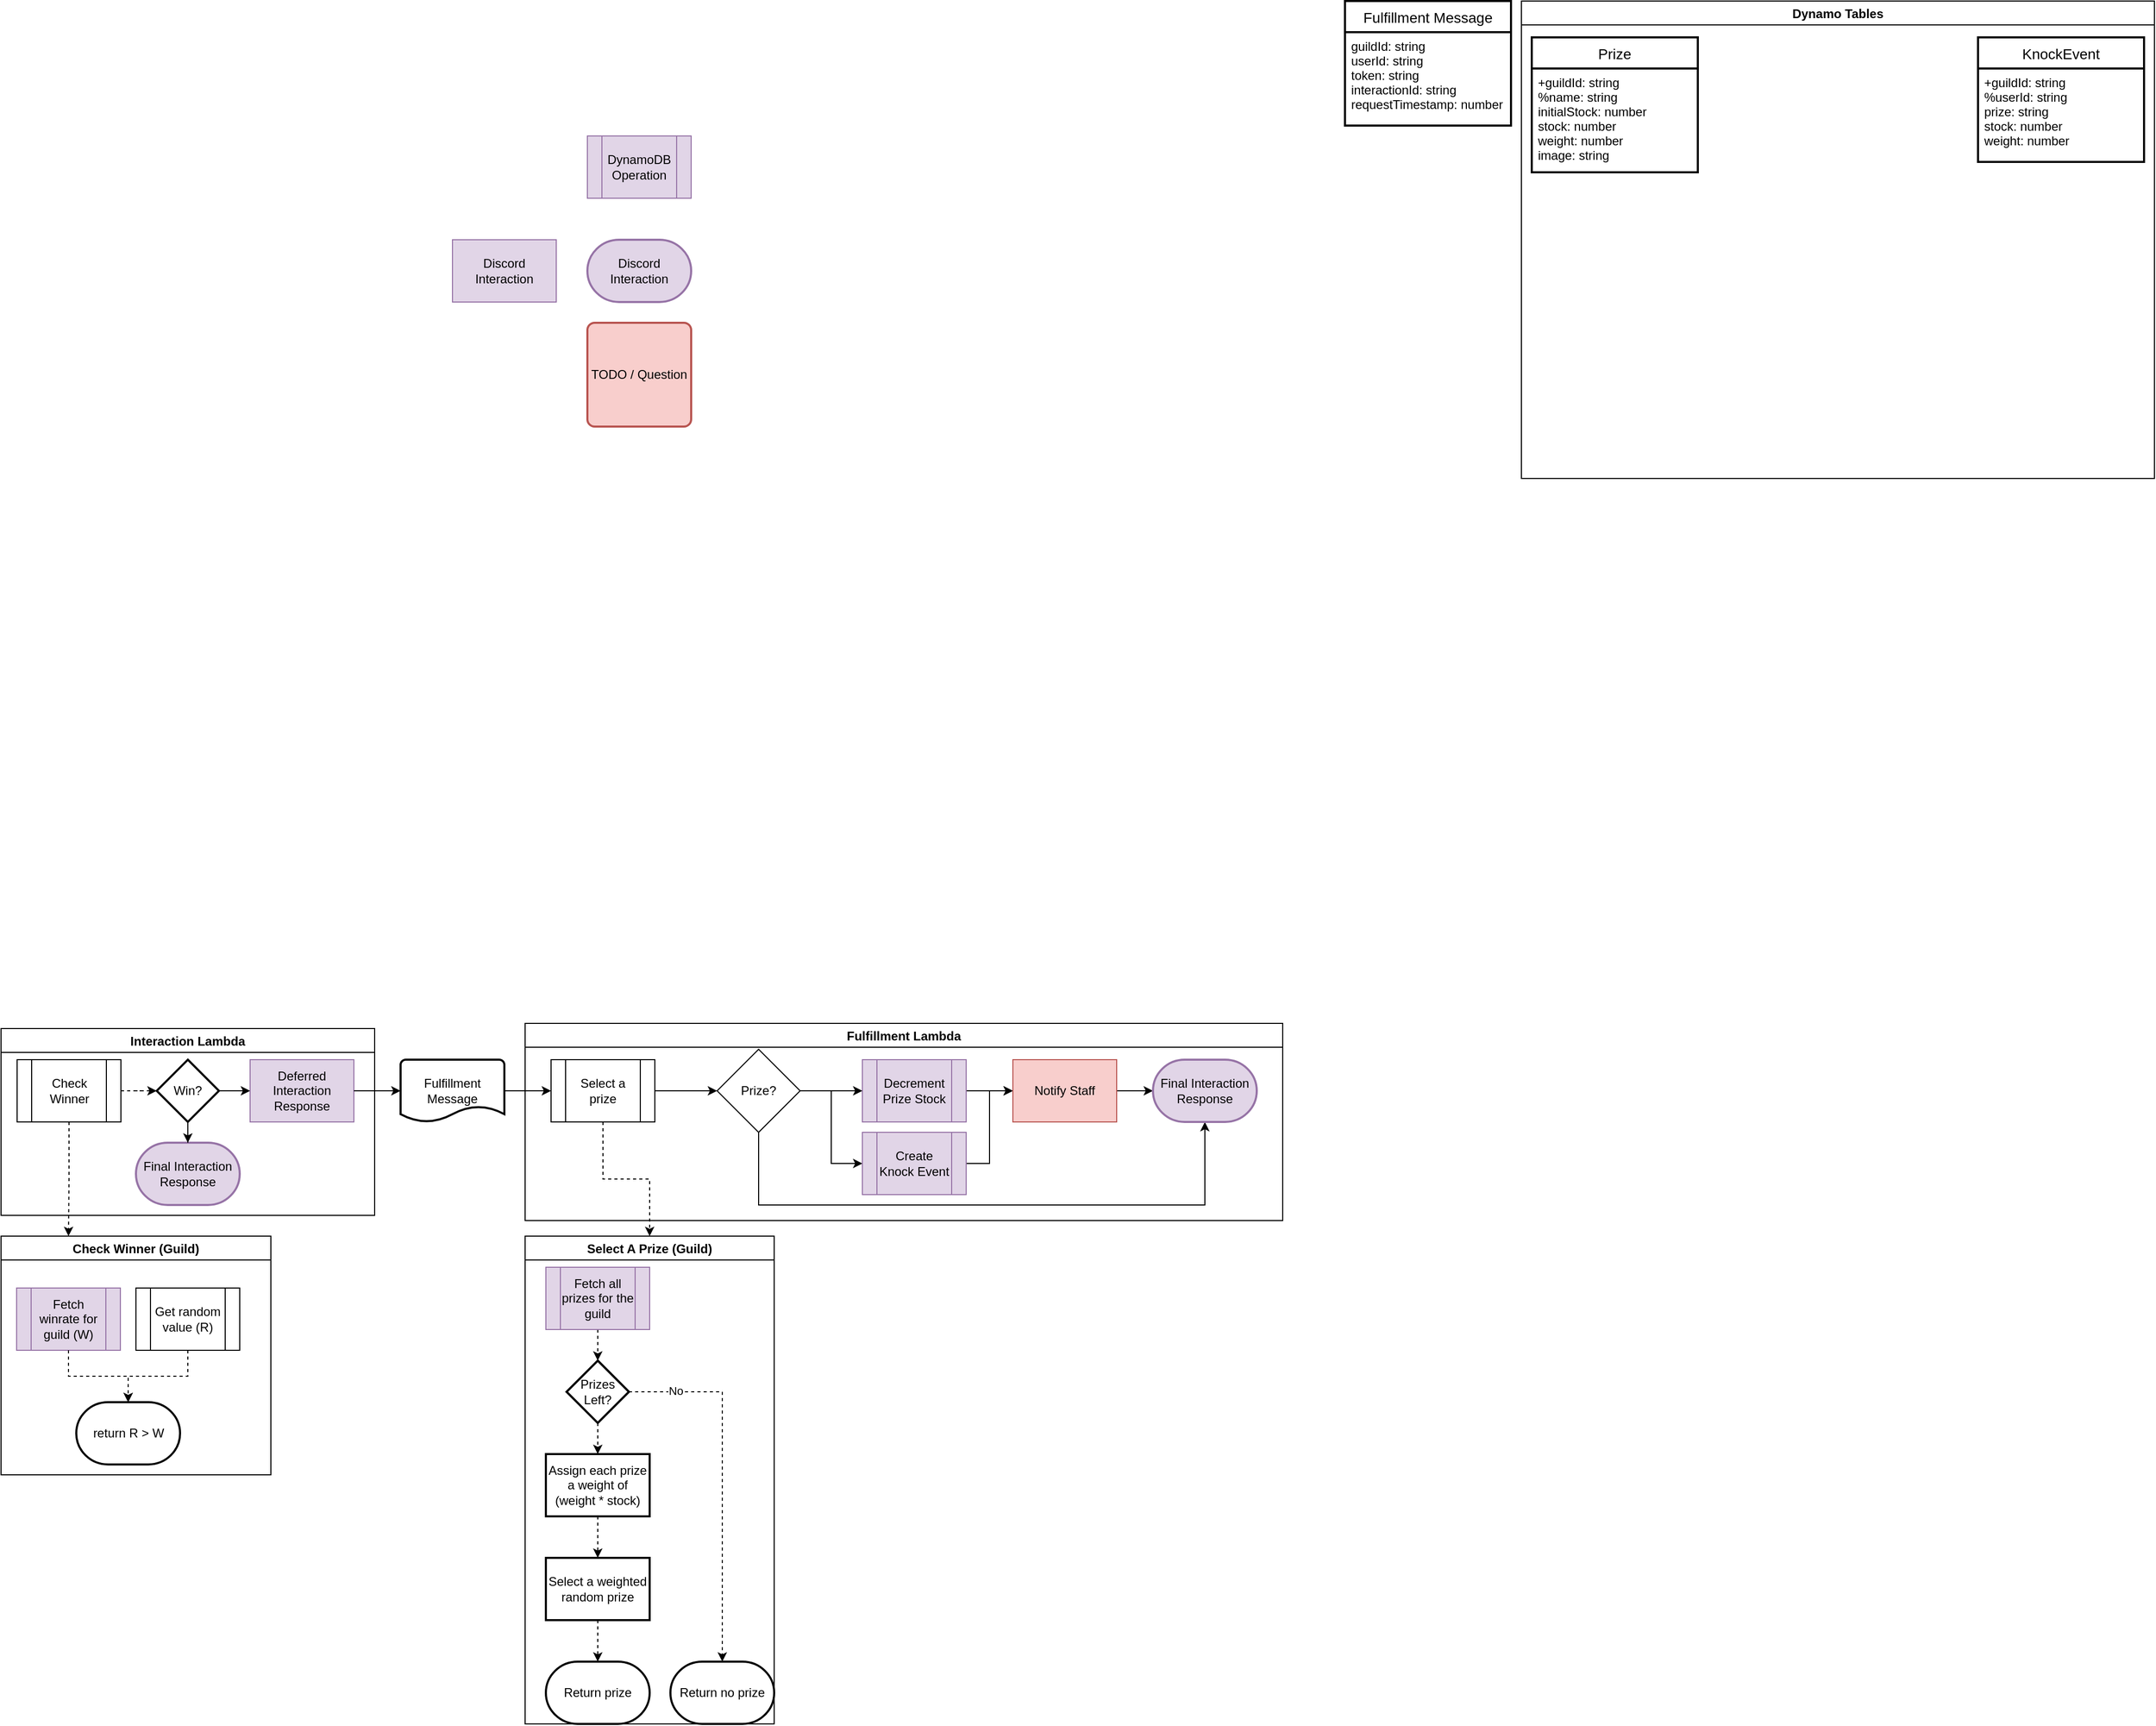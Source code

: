 <mxfile version="15.5.1" type="github"><diagram id="L7QY4okVQJp5hipJDfsT" name="Page-1"><mxGraphModel dx="2622" dy="1222" grid="1" gridSize="10" guides="1" tooltips="1" connect="1" arrows="1" fold="1" page="0" pageScale="1" pageWidth="850" pageHeight="1100" math="0" shadow="0"><root><mxCell id="0"/><mxCell id="1" parent="0"/><mxCell id="FSJdYfOo43uuLk9ThQoz-45" value="DynamoDB Operation" style="verticalLabelPosition=middle;verticalAlign=middle;html=1;shape=process;whiteSpace=wrap;size=0.14;arcSize=6;labelPosition=center;align=center;fillColor=#e1d5e7;strokeColor=#9673a6;" vertex="1" parent="1"><mxGeometry x="-300" y="10" width="100" height="60" as="geometry"/></mxCell><mxCell id="FSJdYfOo43uuLk9ThQoz-199" style="edgeStyle=orthogonalEdgeStyle;rounded=0;sketch=0;orthogonalLoop=1;jettySize=auto;html=1;exitX=1;exitY=0.5;exitDx=0;exitDy=0;exitPerimeter=0;" edge="1" parent="1" source="FSJdYfOo43uuLk9ThQoz-47" target="FSJdYfOo43uuLk9ThQoz-112"><mxGeometry relative="1" as="geometry"/></mxCell><mxCell id="FSJdYfOo43uuLk9ThQoz-47" value="Fulfillment Message" style="strokeWidth=2;html=1;shape=mxgraph.flowchart.document2;whiteSpace=wrap;size=0.25;verticalAlign=middle;" vertex="1" parent="1"><mxGeometry x="-480" y="900" width="100" height="60" as="geometry"/></mxCell><mxCell id="FSJdYfOo43uuLk9ThQoz-57" value="Fulfillment Message" style="swimlane;childLayout=stackLayout;horizontal=1;startSize=30;horizontalStack=0;fontSize=14;fontStyle=0;strokeWidth=2;resizeParent=0;resizeLast=1;shadow=0;dashed=0;align=center;" vertex="1" parent="1"><mxGeometry x="430" y="-120" width="160" height="120" as="geometry"/></mxCell><mxCell id="FSJdYfOo43uuLk9ThQoz-58" value="guildId: string&#10;userId: string&#10;token: string&#10;interactionId: string&#10;requestTimestamp: number" style="align=left;strokeColor=none;fillColor=none;spacingLeft=4;fontSize=12;verticalAlign=top;resizable=0;rotatable=0;part=1;" vertex="1" parent="FSJdYfOo43uuLk9ThQoz-57"><mxGeometry y="30" width="160" height="90" as="geometry"/></mxCell><mxCell id="FSJdYfOo43uuLk9ThQoz-62" value="Interaction Lambda" style="swimlane;verticalAlign=middle;" vertex="1" parent="1"><mxGeometry x="-865" y="870" width="360" height="180" as="geometry"><mxRectangle x="-190" y="10" width="140" height="23" as="alternateBounds"/></mxGeometry></mxCell><mxCell id="FSJdYfOo43uuLk9ThQoz-140" value="Deferred Interaction Response" style="rounded=0;whiteSpace=wrap;html=1;absoluteArcSize=1;arcSize=14;strokeWidth=1;sketch=0;fillColor=#e1d5e7;strokeColor=#9673a6;" vertex="1" parent="FSJdYfOo43uuLk9ThQoz-62"><mxGeometry x="240" y="30" width="100" height="60" as="geometry"/></mxCell><mxCell id="FSJdYfOo43uuLk9ThQoz-171" style="edgeStyle=orthogonalEdgeStyle;rounded=0;sketch=0;orthogonalLoop=1;jettySize=auto;html=1;exitX=1;exitY=0.5;exitDx=0;exitDy=0;exitPerimeter=0;entryX=0;entryY=0.5;entryDx=0;entryDy=0;" edge="1" parent="FSJdYfOo43uuLk9ThQoz-62" source="FSJdYfOo43uuLk9ThQoz-15" target="FSJdYfOo43uuLk9ThQoz-140"><mxGeometry relative="1" as="geometry"/></mxCell><mxCell id="FSJdYfOo43uuLk9ThQoz-10" value="Final Interaction Response" style="strokeWidth=2;html=1;shape=mxgraph.flowchart.terminator;whiteSpace=wrap;fillColor=#e1d5e7;strokeColor=#9673a6;" vertex="1" parent="FSJdYfOo43uuLk9ThQoz-62"><mxGeometry x="130" y="110" width="100" height="60" as="geometry"/></mxCell><mxCell id="FSJdYfOo43uuLk9ThQoz-215" style="edgeStyle=orthogonalEdgeStyle;rounded=0;sketch=0;orthogonalLoop=1;jettySize=auto;html=1;exitX=1;exitY=0.5;exitDx=0;exitDy=0;dashed=1;" edge="1" parent="FSJdYfOo43uuLk9ThQoz-62" source="FSJdYfOo43uuLk9ThQoz-185" target="FSJdYfOo43uuLk9ThQoz-15"><mxGeometry relative="1" as="geometry"/></mxCell><mxCell id="FSJdYfOo43uuLk9ThQoz-185" value="Check Winner" style="verticalLabelPosition=middle;verticalAlign=middle;html=1;shape=process;whiteSpace=wrap;size=0.14;arcSize=6;labelPosition=center;align=center;" vertex="1" parent="FSJdYfOo43uuLk9ThQoz-62"><mxGeometry x="15.5" y="30" width="100" height="60" as="geometry"/></mxCell><mxCell id="FSJdYfOo43uuLk9ThQoz-15" value="Win?" style="strokeWidth=2;html=1;shape=mxgraph.flowchart.decision;whiteSpace=wrap;" vertex="1" parent="FSJdYfOo43uuLk9ThQoz-62"><mxGeometry x="150" y="30" width="60" height="60" as="geometry"/></mxCell><mxCell id="FSJdYfOo43uuLk9ThQoz-172" style="edgeStyle=orthogonalEdgeStyle;rounded=0;sketch=0;orthogonalLoop=1;jettySize=auto;html=1;exitX=0.5;exitY=1;exitDx=0;exitDy=0;exitPerimeter=0;" edge="1" parent="FSJdYfOo43uuLk9ThQoz-62" source="FSJdYfOo43uuLk9ThQoz-15" target="FSJdYfOo43uuLk9ThQoz-10"><mxGeometry relative="1" as="geometry"/></mxCell><mxCell id="FSJdYfOo43uuLk9ThQoz-63" value="Fulfillment Lambda" style="swimlane;verticalAlign=middle;" vertex="1" parent="1"><mxGeometry x="-360" y="865" width="730" height="190" as="geometry"><mxRectangle x="-190" y="620" width="140" height="23" as="alternateBounds"/></mxGeometry></mxCell><mxCell id="FSJdYfOo43uuLk9ThQoz-196" style="edgeStyle=orthogonalEdgeStyle;rounded=0;sketch=0;orthogonalLoop=1;jettySize=auto;html=1;exitX=1;exitY=0.5;exitDx=0;exitDy=0;" edge="1" parent="FSJdYfOo43uuLk9ThQoz-63" source="FSJdYfOo43uuLk9ThQoz-97" target="FSJdYfOo43uuLk9ThQoz-133"><mxGeometry relative="1" as="geometry"/></mxCell><mxCell id="FSJdYfOo43uuLk9ThQoz-97" value="Decrement Prize Stock" style="verticalLabelPosition=middle;verticalAlign=middle;html=1;shape=process;whiteSpace=wrap;size=0.14;arcSize=6;labelPosition=center;align=center;fillColor=#e1d5e7;strokeColor=#9673a6;" vertex="1" parent="FSJdYfOo43uuLk9ThQoz-63"><mxGeometry x="325" y="35" width="100" height="60" as="geometry"/></mxCell><mxCell id="FSJdYfOo43uuLk9ThQoz-191" style="edgeStyle=orthogonalEdgeStyle;rounded=0;sketch=0;orthogonalLoop=1;jettySize=auto;html=1;exitX=1;exitY=0.5;exitDx=0;exitDy=0;entryX=0;entryY=0.5;entryDx=0;entryDy=0;" edge="1" parent="FSJdYfOo43uuLk9ThQoz-63" source="FSJdYfOo43uuLk9ThQoz-100" target="FSJdYfOo43uuLk9ThQoz-97"><mxGeometry relative="1" as="geometry"/></mxCell><mxCell id="FSJdYfOo43uuLk9ThQoz-192" style="edgeStyle=orthogonalEdgeStyle;rounded=0;sketch=0;orthogonalLoop=1;jettySize=auto;html=1;exitX=1;exitY=0.5;exitDx=0;exitDy=0;entryX=0;entryY=0.5;entryDx=0;entryDy=0;" edge="1" parent="FSJdYfOo43uuLk9ThQoz-63" source="FSJdYfOo43uuLk9ThQoz-100" target="FSJdYfOo43uuLk9ThQoz-126"><mxGeometry relative="1" as="geometry"/></mxCell><mxCell id="FSJdYfOo43uuLk9ThQoz-193" style="edgeStyle=orthogonalEdgeStyle;rounded=0;sketch=0;orthogonalLoop=1;jettySize=auto;html=1;exitX=0.5;exitY=1;exitDx=0;exitDy=0;entryX=0.5;entryY=1;entryDx=0;entryDy=0;entryPerimeter=0;" edge="1" parent="FSJdYfOo43uuLk9ThQoz-63" source="FSJdYfOo43uuLk9ThQoz-100" target="FSJdYfOo43uuLk9ThQoz-153"><mxGeometry relative="1" as="geometry"><Array as="points"><mxPoint x="255" y="175"/><mxPoint x="685" y="175"/></Array></mxGeometry></mxCell><mxCell id="FSJdYfOo43uuLk9ThQoz-100" value="Prize?" style="rhombus;whiteSpace=wrap;html=1;rounded=0;sketch=0;" vertex="1" parent="FSJdYfOo43uuLk9ThQoz-63"><mxGeometry x="185" y="25" width="80" height="80" as="geometry"/></mxCell><mxCell id="FSJdYfOo43uuLk9ThQoz-190" style="edgeStyle=orthogonalEdgeStyle;rounded=0;sketch=0;orthogonalLoop=1;jettySize=auto;html=1;exitX=1;exitY=0.5;exitDx=0;exitDy=0;entryX=0;entryY=0.5;entryDx=0;entryDy=0;" edge="1" parent="FSJdYfOo43uuLk9ThQoz-63" source="FSJdYfOo43uuLk9ThQoz-112" target="FSJdYfOo43uuLk9ThQoz-100"><mxGeometry relative="1" as="geometry"/></mxCell><mxCell id="FSJdYfOo43uuLk9ThQoz-112" value="Select a prize" style="verticalLabelPosition=middle;verticalAlign=middle;html=1;shape=process;whiteSpace=wrap;size=0.14;arcSize=6;labelPosition=center;align=center;" vertex="1" parent="FSJdYfOo43uuLk9ThQoz-63"><mxGeometry x="25" y="35" width="100" height="60" as="geometry"/></mxCell><mxCell id="FSJdYfOo43uuLk9ThQoz-194" style="edgeStyle=orthogonalEdgeStyle;rounded=0;sketch=0;orthogonalLoop=1;jettySize=auto;html=1;exitX=1;exitY=0.5;exitDx=0;exitDy=0;entryX=0;entryY=0.5;entryDx=0;entryDy=0;" edge="1" parent="FSJdYfOo43uuLk9ThQoz-63" source="FSJdYfOo43uuLk9ThQoz-126" target="FSJdYfOo43uuLk9ThQoz-133"><mxGeometry relative="1" as="geometry"/></mxCell><mxCell id="FSJdYfOo43uuLk9ThQoz-126" value="Create Knock Event" style="verticalLabelPosition=middle;verticalAlign=middle;html=1;shape=process;whiteSpace=wrap;size=0.14;arcSize=6;labelPosition=center;align=center;fillColor=#e1d5e7;strokeColor=#9673a6;" vertex="1" parent="FSJdYfOo43uuLk9ThQoz-63"><mxGeometry x="325" y="105" width="100" height="60" as="geometry"/></mxCell><mxCell id="FSJdYfOo43uuLk9ThQoz-198" style="edgeStyle=orthogonalEdgeStyle;rounded=0;sketch=0;orthogonalLoop=1;jettySize=auto;html=1;exitX=1;exitY=0.5;exitDx=0;exitDy=0;entryX=0;entryY=0.5;entryDx=0;entryDy=0;entryPerimeter=0;" edge="1" parent="FSJdYfOo43uuLk9ThQoz-63" source="FSJdYfOo43uuLk9ThQoz-133"><mxGeometry relative="1" as="geometry"><mxPoint x="605" y="65" as="targetPoint"/></mxGeometry></mxCell><mxCell id="FSJdYfOo43uuLk9ThQoz-133" value="Notify Staff" style="rounded=0;whiteSpace=wrap;html=1;absoluteArcSize=1;arcSize=14;strokeWidth=1;sketch=0;fillColor=#f8cecc;strokeColor=#b85450;" vertex="1" parent="FSJdYfOo43uuLk9ThQoz-63"><mxGeometry x="470" y="35" width="100" height="60" as="geometry"/></mxCell><mxCell id="FSJdYfOo43uuLk9ThQoz-153" value="Final Interaction Response" style="strokeWidth=2;html=1;shape=mxgraph.flowchart.terminator;whiteSpace=wrap;fillColor=#e1d5e7;strokeColor=#9673a6;" vertex="1" parent="FSJdYfOo43uuLk9ThQoz-63"><mxGeometry x="605" y="35" width="100" height="60" as="geometry"/></mxCell><mxCell id="FSJdYfOo43uuLk9ThQoz-123" value="Dynamo Tables" style="swimlane;rounded=0;sketch=0;" vertex="1" parent="1"><mxGeometry x="600" y="-120" width="610" height="460" as="geometry"/></mxCell><mxCell id="FSJdYfOo43uuLk9ThQoz-79" value="Prize" style="swimlane;childLayout=stackLayout;horizontal=1;startSize=30;horizontalStack=0;fontSize=14;fontStyle=0;strokeWidth=2;resizeParent=0;resizeLast=1;shadow=0;dashed=0;align=center;" vertex="1" parent="FSJdYfOo43uuLk9ThQoz-123"><mxGeometry x="10" y="35" width="160" height="130" as="geometry"/></mxCell><mxCell id="FSJdYfOo43uuLk9ThQoz-80" value="+guildId: string&#10;%name: string&#10;initialStock: number&#10;stock: number&#10;weight: number&#10;image: string" style="align=left;strokeColor=none;fillColor=none;spacingLeft=4;fontSize=12;verticalAlign=top;resizable=0;rotatable=0;part=1;" vertex="1" parent="FSJdYfOo43uuLk9ThQoz-79"><mxGeometry y="30" width="160" height="100" as="geometry"/></mxCell><mxCell id="FSJdYfOo43uuLk9ThQoz-119" value="KnockEvent" style="swimlane;childLayout=stackLayout;horizontal=1;startSize=30;horizontalStack=0;fontSize=14;fontStyle=0;strokeWidth=2;resizeParent=0;resizeLast=1;shadow=0;dashed=0;align=center;" vertex="1" parent="FSJdYfOo43uuLk9ThQoz-123"><mxGeometry x="440" y="35" width="160" height="120" as="geometry"/></mxCell><mxCell id="FSJdYfOo43uuLk9ThQoz-120" value="+guildId: string&#10;%userId: string&#10;prize: string&#10;stock: number&#10;weight: number&#10;" style="align=left;strokeColor=none;fillColor=none;spacingLeft=4;fontSize=12;verticalAlign=top;resizable=0;rotatable=0;part=1;" vertex="1" parent="FSJdYfOo43uuLk9ThQoz-119"><mxGeometry y="30" width="160" height="90" as="geometry"/></mxCell><mxCell id="FSJdYfOo43uuLk9ThQoz-125" value="Discord Interaction" style="strokeWidth=2;html=1;shape=mxgraph.flowchart.terminator;whiteSpace=wrap;verticalAlign=middle;fillColor=#e1d5e7;strokeColor=#9673a6;" vertex="1" parent="1"><mxGeometry x="-300" y="110" width="100" height="60" as="geometry"/></mxCell><mxCell id="FSJdYfOo43uuLk9ThQoz-137" value="TODO / Question" style="rounded=1;whiteSpace=wrap;html=1;absoluteArcSize=1;arcSize=14;strokeWidth=2;sketch=0;fillColor=#f8cecc;strokeColor=#b85450;" vertex="1" parent="1"><mxGeometry x="-300" y="190" width="100" height="100" as="geometry"/></mxCell><mxCell id="FSJdYfOo43uuLk9ThQoz-141" value="Discord Interaction" style="rounded=0;whiteSpace=wrap;html=1;absoluteArcSize=1;arcSize=14;strokeWidth=1;sketch=0;fillColor=#e1d5e7;strokeColor=#9673a6;" vertex="1" parent="1"><mxGeometry x="-430" y="110" width="100" height="60" as="geometry"/></mxCell><mxCell id="FSJdYfOo43uuLk9ThQoz-173" style="edgeStyle=orthogonalEdgeStyle;rounded=0;sketch=0;orthogonalLoop=1;jettySize=auto;html=1;exitX=1;exitY=0.5;exitDx=0;exitDy=0;entryX=0;entryY=0.5;entryDx=0;entryDy=0;entryPerimeter=0;" edge="1" parent="1" source="FSJdYfOo43uuLk9ThQoz-140" target="FSJdYfOo43uuLk9ThQoz-47"><mxGeometry relative="1" as="geometry"/></mxCell><mxCell id="FSJdYfOo43uuLk9ThQoz-219" value="Check Winner (Guild)" style="swimlane;rounded=0;sketch=0;strokeWidth=1;fillColor=none;" vertex="1" parent="1"><mxGeometry x="-865" y="1070" width="260" height="230" as="geometry"/></mxCell><mxCell id="FSJdYfOo43uuLk9ThQoz-37" value="return R &amp;gt; W" style="strokeWidth=2;html=1;shape=mxgraph.flowchart.terminator;whiteSpace=wrap;verticalAlign=middle;" vertex="1" parent="FSJdYfOo43uuLk9ThQoz-219"><mxGeometry x="72.5" y="160" width="100" height="60" as="geometry"/></mxCell><mxCell id="FSJdYfOo43uuLk9ThQoz-186" value="Fetch winrate for guild (W)" style="verticalLabelPosition=middle;verticalAlign=middle;html=1;shape=process;whiteSpace=wrap;size=0.14;arcSize=6;labelPosition=center;align=center;fillColor=#e1d5e7;strokeColor=#9673a6;" vertex="1" parent="FSJdYfOo43uuLk9ThQoz-219"><mxGeometry x="15" y="50" width="100" height="60" as="geometry"/></mxCell><mxCell id="FSJdYfOo43uuLk9ThQoz-213" style="edgeStyle=orthogonalEdgeStyle;rounded=0;sketch=0;orthogonalLoop=1;jettySize=auto;html=1;exitX=0.5;exitY=1;exitDx=0;exitDy=0;entryX=0.5;entryY=0;entryDx=0;entryDy=0;entryPerimeter=0;dashed=1;" edge="1" parent="FSJdYfOo43uuLk9ThQoz-219" source="FSJdYfOo43uuLk9ThQoz-187" target="FSJdYfOo43uuLk9ThQoz-37"><mxGeometry relative="1" as="geometry"/></mxCell><mxCell id="FSJdYfOo43uuLk9ThQoz-187" value="Get random value (R)" style="verticalLabelPosition=middle;verticalAlign=middle;html=1;shape=process;whiteSpace=wrap;size=0.14;arcSize=6;labelPosition=center;align=center;" vertex="1" parent="FSJdYfOo43uuLk9ThQoz-219"><mxGeometry x="130" y="50" width="100" height="60" as="geometry"/></mxCell><mxCell id="FSJdYfOo43uuLk9ThQoz-189" style="edgeStyle=orthogonalEdgeStyle;rounded=0;sketch=0;orthogonalLoop=1;jettySize=auto;html=1;exitX=0.5;exitY=1;exitDx=0;exitDy=0;entryX=0.5;entryY=0;entryDx=0;entryDy=0;entryPerimeter=0;dashed=1;" edge="1" parent="FSJdYfOo43uuLk9ThQoz-219" source="FSJdYfOo43uuLk9ThQoz-186" target="FSJdYfOo43uuLk9ThQoz-37"><mxGeometry relative="1" as="geometry"/></mxCell><mxCell id="FSJdYfOo43uuLk9ThQoz-220" style="edgeStyle=orthogonalEdgeStyle;rounded=0;sketch=0;orthogonalLoop=1;jettySize=auto;html=1;exitX=0.5;exitY=1;exitDx=0;exitDy=0;dashed=1;entryX=0.25;entryY=0;entryDx=0;entryDy=0;" edge="1" parent="1" source="FSJdYfOo43uuLk9ThQoz-185" target="FSJdYfOo43uuLk9ThQoz-219"><mxGeometry relative="1" as="geometry"><mxPoint x="-796" y="1080" as="targetPoint"/></mxGeometry></mxCell><mxCell id="FSJdYfOo43uuLk9ThQoz-221" value="Select A Prize (Guild)" style="swimlane;rounded=0;sketch=0;strokeWidth=1;fillColor=none;" vertex="1" parent="1"><mxGeometry x="-360" y="1070" width="240" height="470" as="geometry"/></mxCell><mxCell id="FSJdYfOo43uuLk9ThQoz-92" value="Return prize" style="strokeWidth=2;html=1;shape=mxgraph.flowchart.terminator;whiteSpace=wrap;rounded=0;sketch=0;flipH=1;" vertex="1" parent="FSJdYfOo43uuLk9ThQoz-221"><mxGeometry x="20" y="410" width="100" height="60" as="geometry"/></mxCell><mxCell id="FSJdYfOo43uuLk9ThQoz-207" style="edgeStyle=orthogonalEdgeStyle;rounded=0;sketch=0;orthogonalLoop=1;jettySize=auto;html=1;exitX=0.5;exitY=1;exitDx=0;exitDy=0;entryX=0.5;entryY=0;entryDx=0;entryDy=0;entryPerimeter=0;dashed=1;" edge="1" parent="FSJdYfOo43uuLk9ThQoz-221" source="FSJdYfOo43uuLk9ThQoz-84" target="FSJdYfOo43uuLk9ThQoz-92"><mxGeometry relative="1" as="geometry"/></mxCell><mxCell id="FSJdYfOo43uuLk9ThQoz-82" value="Assign each prize a weight of (weight * stock)" style="rounded=0;whiteSpace=wrap;html=1;absoluteArcSize=1;arcSize=14;strokeWidth=2;sketch=0;" vertex="1" parent="FSJdYfOo43uuLk9ThQoz-221"><mxGeometry x="20" y="210" width="100" height="60" as="geometry"/></mxCell><mxCell id="FSJdYfOo43uuLk9ThQoz-203" style="edgeStyle=orthogonalEdgeStyle;rounded=0;sketch=0;orthogonalLoop=1;jettySize=auto;html=1;exitX=0.5;exitY=1;exitDx=0;exitDy=0;exitPerimeter=0;entryX=0.5;entryY=0;entryDx=0;entryDy=0;dashed=1;" edge="1" parent="FSJdYfOo43uuLk9ThQoz-221" source="FSJdYfOo43uuLk9ThQoz-86" target="FSJdYfOo43uuLk9ThQoz-82"><mxGeometry relative="1" as="geometry"/></mxCell><mxCell id="FSJdYfOo43uuLk9ThQoz-86" value="Prizes Left?" style="strokeWidth=2;html=1;shape=mxgraph.flowchart.decision;whiteSpace=wrap;rounded=0;sketch=0;" vertex="1" parent="FSJdYfOo43uuLk9ThQoz-221"><mxGeometry x="40" y="120" width="60" height="60" as="geometry"/></mxCell><mxCell id="FSJdYfOo43uuLk9ThQoz-205" style="edgeStyle=orthogonalEdgeStyle;rounded=0;sketch=0;orthogonalLoop=1;jettySize=auto;html=1;exitX=0.5;exitY=1;exitDx=0;exitDy=0;entryX=0.5;entryY=0;entryDx=0;entryDy=0;entryPerimeter=0;dashed=1;" edge="1" parent="FSJdYfOo43uuLk9ThQoz-221" source="FSJdYfOo43uuLk9ThQoz-77" target="FSJdYfOo43uuLk9ThQoz-86"><mxGeometry relative="1" as="geometry"/></mxCell><mxCell id="FSJdYfOo43uuLk9ThQoz-91" value="Return no prize" style="strokeWidth=2;html=1;shape=mxgraph.flowchart.terminator;whiteSpace=wrap;rounded=0;sketch=0;" vertex="1" parent="FSJdYfOo43uuLk9ThQoz-221"><mxGeometry x="140" y="410" width="100" height="60" as="geometry"/></mxCell><mxCell id="FSJdYfOo43uuLk9ThQoz-201" style="edgeStyle=orthogonalEdgeStyle;rounded=0;sketch=0;orthogonalLoop=1;jettySize=auto;html=1;exitX=1;exitY=0.5;exitDx=0;exitDy=0;exitPerimeter=0;entryX=0.5;entryY=0;entryDx=0;entryDy=0;entryPerimeter=0;dashed=1;" edge="1" parent="FSJdYfOo43uuLk9ThQoz-221" source="FSJdYfOo43uuLk9ThQoz-86" target="FSJdYfOo43uuLk9ThQoz-91"><mxGeometry relative="1" as="geometry"/></mxCell><mxCell id="FSJdYfOo43uuLk9ThQoz-202" value="No" style="edgeLabel;html=1;align=center;verticalAlign=middle;resizable=0;points=[];" vertex="1" connectable="0" parent="FSJdYfOo43uuLk9ThQoz-201"><mxGeometry x="-0.743" y="1" relative="1" as="geometry"><mxPoint as="offset"/></mxGeometry></mxCell><mxCell id="FSJdYfOo43uuLk9ThQoz-77" value="Fetch all prizes for the guild" style="verticalLabelPosition=middle;verticalAlign=middle;html=1;shape=process;whiteSpace=wrap;size=0.14;arcSize=6;labelPosition=center;align=center;fillColor=#e1d5e7;strokeColor=#9673a6;" vertex="1" parent="FSJdYfOo43uuLk9ThQoz-221"><mxGeometry x="20" y="30" width="100" height="60" as="geometry"/></mxCell><mxCell id="FSJdYfOo43uuLk9ThQoz-84" value="Select a weighted random prize" style="rounded=0;whiteSpace=wrap;html=1;absoluteArcSize=1;arcSize=14;strokeWidth=2;sketch=0;" vertex="1" parent="FSJdYfOo43uuLk9ThQoz-221"><mxGeometry x="20" y="310" width="100" height="60" as="geometry"/></mxCell><mxCell id="FSJdYfOo43uuLk9ThQoz-206" style="edgeStyle=orthogonalEdgeStyle;rounded=0;sketch=0;orthogonalLoop=1;jettySize=auto;html=1;exitX=0.5;exitY=1;exitDx=0;exitDy=0;entryX=0.5;entryY=0;entryDx=0;entryDy=0;dashed=1;" edge="1" parent="FSJdYfOo43uuLk9ThQoz-221" source="FSJdYfOo43uuLk9ThQoz-82" target="FSJdYfOo43uuLk9ThQoz-84"><mxGeometry relative="1" as="geometry"/></mxCell><mxCell id="FSJdYfOo43uuLk9ThQoz-208" value="Prizes Left?" style="strokeWidth=2;html=1;shape=mxgraph.flowchart.decision;whiteSpace=wrap;rounded=0;sketch=0;" vertex="1" parent="FSJdYfOo43uuLk9ThQoz-221"><mxGeometry x="40" y="120" width="60" height="60" as="geometry"/></mxCell><mxCell id="FSJdYfOo43uuLk9ThQoz-222" style="edgeStyle=orthogonalEdgeStyle;rounded=0;sketch=0;orthogonalLoop=1;jettySize=auto;html=1;exitX=0.5;exitY=1;exitDx=0;exitDy=0;dashed=1;" edge="1" parent="1" source="FSJdYfOo43uuLk9ThQoz-112" target="FSJdYfOo43uuLk9ThQoz-221"><mxGeometry relative="1" as="geometry"/></mxCell></root></mxGraphModel></diagram></mxfile>